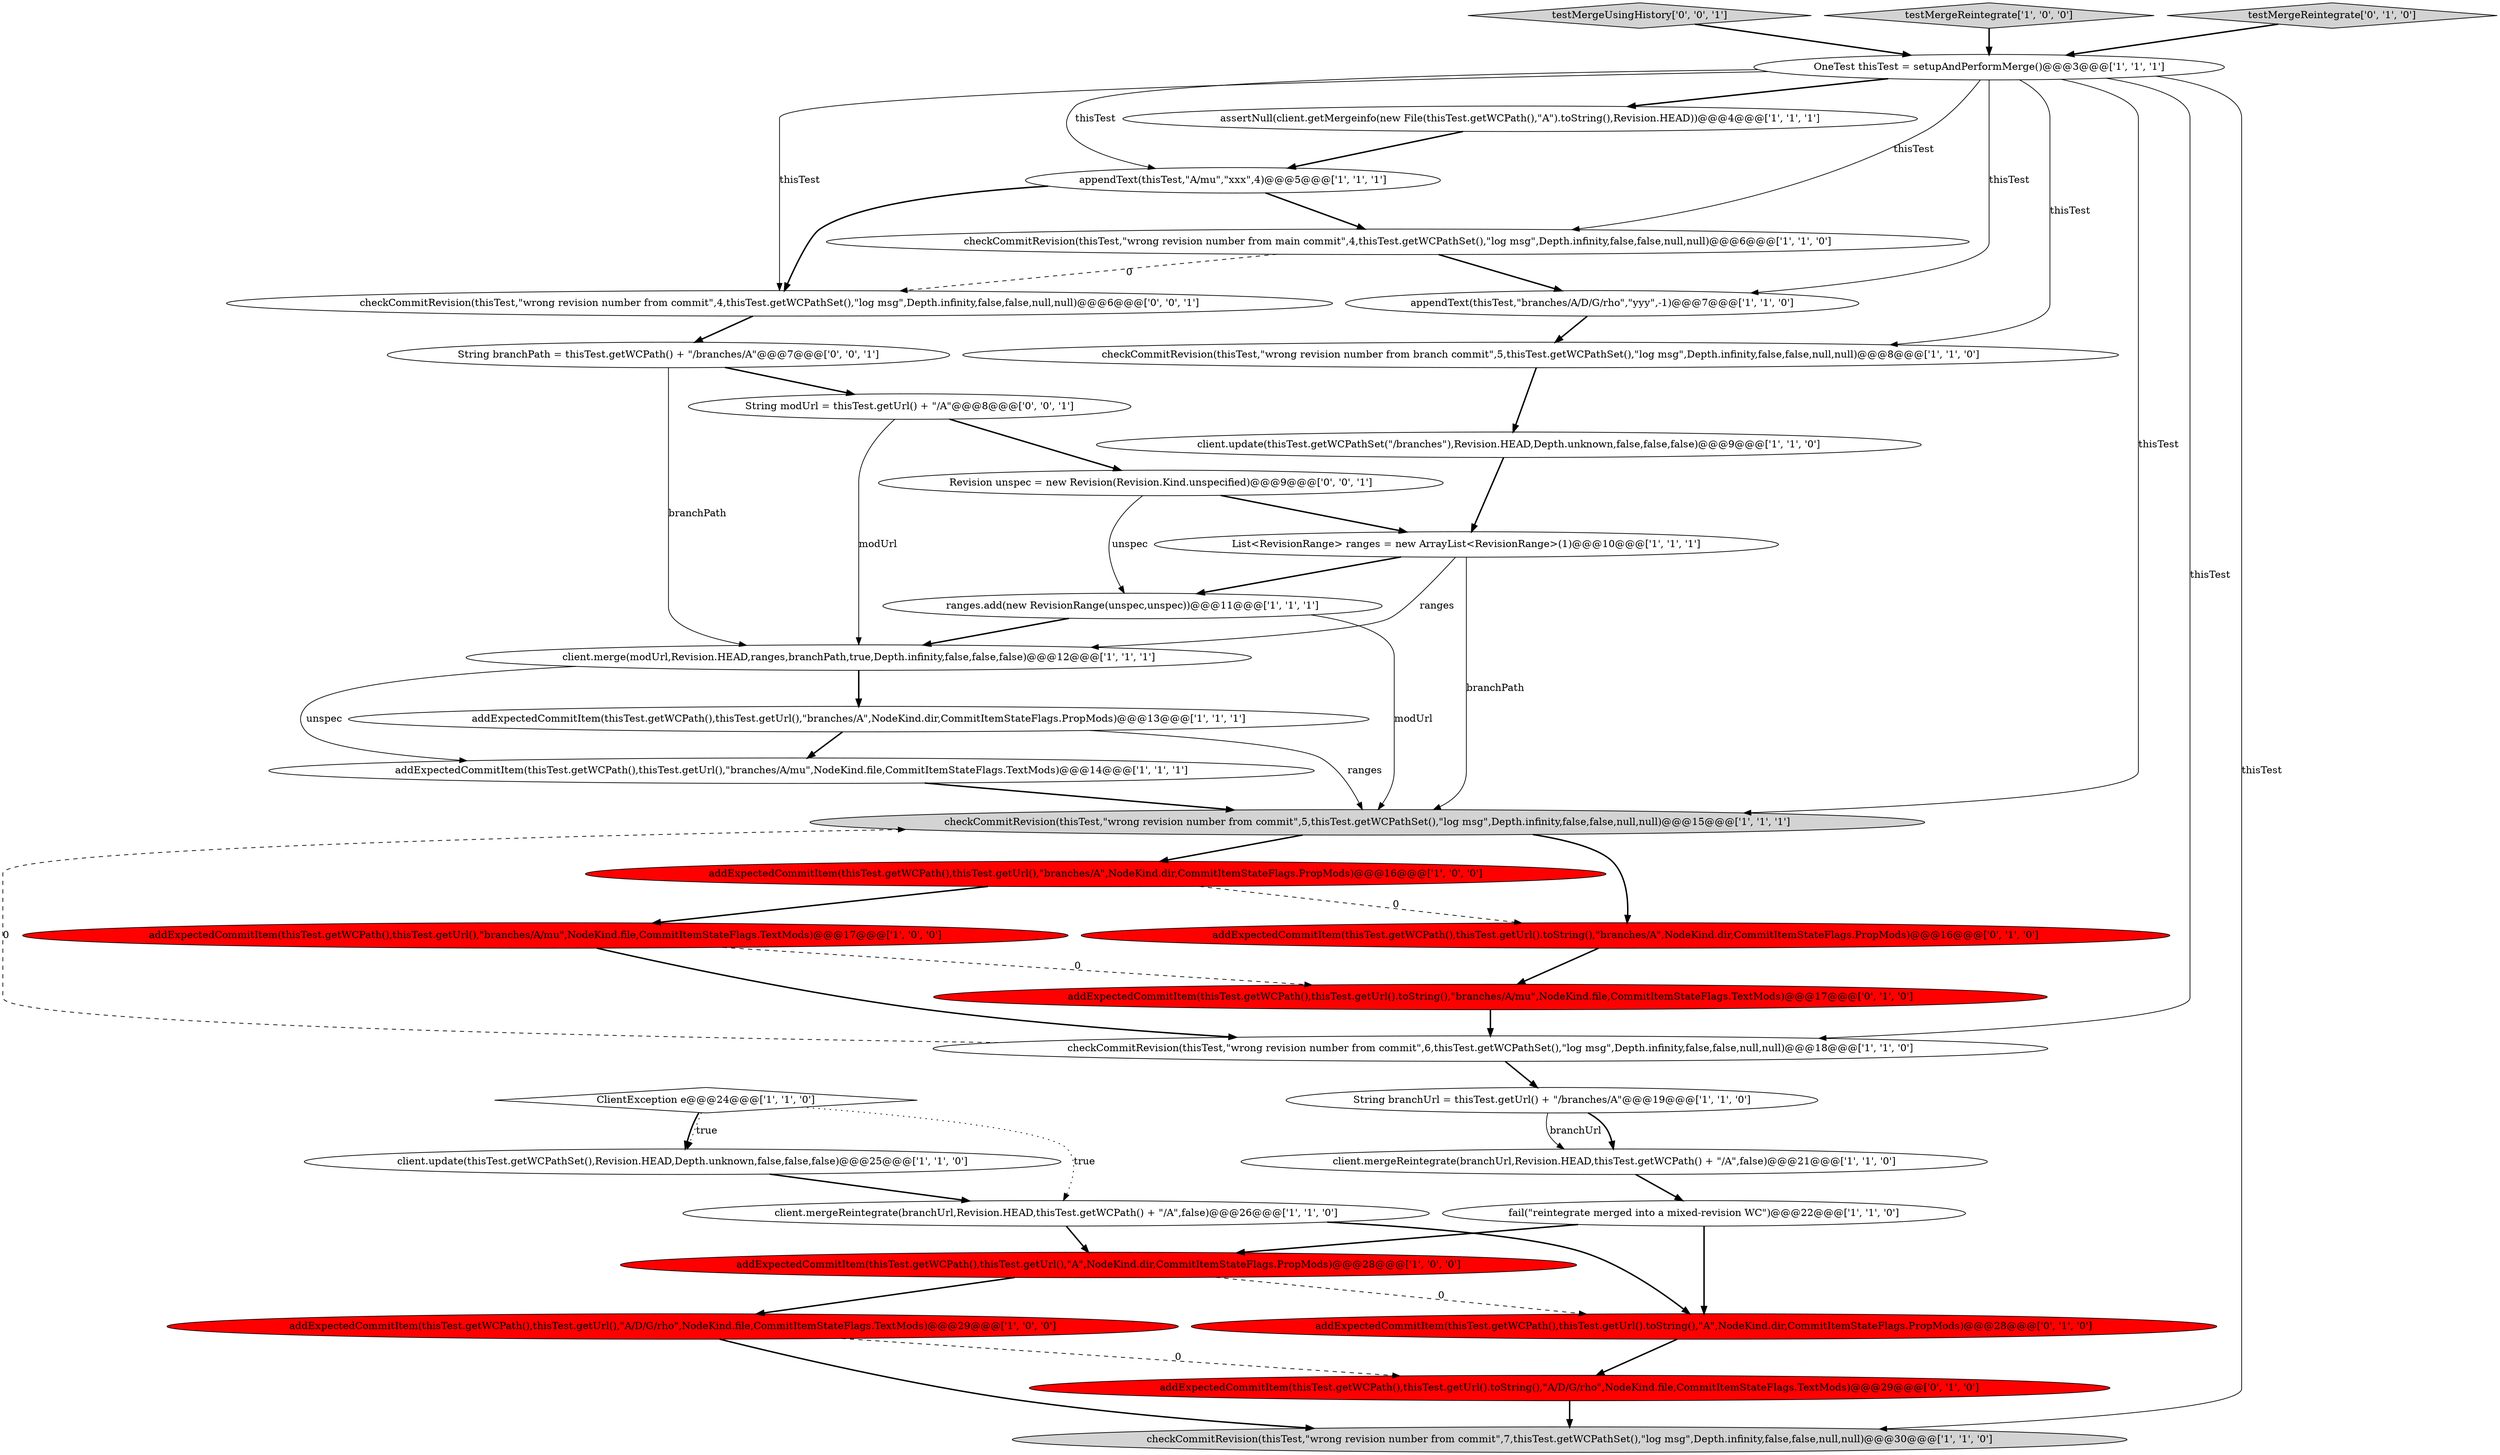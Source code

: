 digraph {
20 [style = filled, label = "client.update(thisTest.getWCPathSet(\"/branches\"),Revision.HEAD,Depth.unknown,false,false,false)@@@9@@@['1', '1', '0']", fillcolor = white, shape = ellipse image = "AAA0AAABBB1BBB"];
31 [style = filled, label = "String branchPath = thisTest.getWCPath() + \"/branches/A\"@@@7@@@['0', '0', '1']", fillcolor = white, shape = ellipse image = "AAA0AAABBB3BBB"];
35 [style = filled, label = "Revision unspec = new Revision(Revision.Kind.unspecified)@@@9@@@['0', '0', '1']", fillcolor = white, shape = ellipse image = "AAA0AAABBB3BBB"];
8 [style = filled, label = "appendText(thisTest,\"branches/A/D/G/rho\",\"yyy\",-1)@@@7@@@['1', '1', '0']", fillcolor = white, shape = ellipse image = "AAA0AAABBB1BBB"];
3 [style = filled, label = "addExpectedCommitItem(thisTest.getWCPath(),thisTest.getUrl(),\"branches/A/mu\",NodeKind.file,CommitItemStateFlags.TextMods)@@@14@@@['1', '1', '1']", fillcolor = white, shape = ellipse image = "AAA0AAABBB1BBB"];
15 [style = filled, label = "addExpectedCommitItem(thisTest.getWCPath(),thisTest.getUrl(),\"A/D/G/rho\",NodeKind.file,CommitItemStateFlags.TextMods)@@@29@@@['1', '0', '0']", fillcolor = red, shape = ellipse image = "AAA1AAABBB1BBB"];
28 [style = filled, label = "addExpectedCommitItem(thisTest.getWCPath(),thisTest.getUrl().toString(),\"branches/A/mu\",NodeKind.file,CommitItemStateFlags.TextMods)@@@17@@@['0', '1', '0']", fillcolor = red, shape = ellipse image = "AAA1AAABBB2BBB"];
34 [style = filled, label = "testMergeUsingHistory['0', '0', '1']", fillcolor = lightgray, shape = diamond image = "AAA0AAABBB3BBB"];
27 [style = filled, label = "addExpectedCommitItem(thisTest.getWCPath(),thisTest.getUrl().toString(),\"A\",NodeKind.dir,CommitItemStateFlags.PropMods)@@@28@@@['0', '1', '0']", fillcolor = red, shape = ellipse image = "AAA1AAABBB2BBB"];
4 [style = filled, label = "appendText(thisTest,\"A/mu\",\"xxx\",4)@@@5@@@['1', '1', '1']", fillcolor = white, shape = ellipse image = "AAA0AAABBB1BBB"];
18 [style = filled, label = "addExpectedCommitItem(thisTest.getWCPath(),thisTest.getUrl(),\"branches/A\",NodeKind.dir,CommitItemStateFlags.PropMods)@@@16@@@['1', '0', '0']", fillcolor = red, shape = ellipse image = "AAA1AAABBB1BBB"];
12 [style = filled, label = "client.mergeReintegrate(branchUrl,Revision.HEAD,thisTest.getWCPath() + \"/A\",false)@@@26@@@['1', '1', '0']", fillcolor = white, shape = ellipse image = "AAA0AAABBB1BBB"];
30 [style = filled, label = "addExpectedCommitItem(thisTest.getWCPath(),thisTest.getUrl().toString(),\"A/D/G/rho\",NodeKind.file,CommitItemStateFlags.TextMods)@@@29@@@['0', '1', '0']", fillcolor = red, shape = ellipse image = "AAA1AAABBB2BBB"];
16 [style = filled, label = "assertNull(client.getMergeinfo(new File(thisTest.getWCPath(),\"A\").toString(),Revision.HEAD))@@@4@@@['1', '1', '1']", fillcolor = white, shape = ellipse image = "AAA0AAABBB1BBB"];
2 [style = filled, label = "checkCommitRevision(thisTest,\"wrong revision number from commit\",5,thisTest.getWCPathSet(),\"log msg\",Depth.infinity,false,false,null,null)@@@15@@@['1', '1', '1']", fillcolor = lightgray, shape = ellipse image = "AAA0AAABBB1BBB"];
29 [style = filled, label = "addExpectedCommitItem(thisTest.getWCPath(),thisTest.getUrl().toString(),\"branches/A\",NodeKind.dir,CommitItemStateFlags.PropMods)@@@16@@@['0', '1', '0']", fillcolor = red, shape = ellipse image = "AAA1AAABBB2BBB"];
9 [style = filled, label = "checkCommitRevision(thisTest,\"wrong revision number from branch commit\",5,thisTest.getWCPathSet(),\"log msg\",Depth.infinity,false,false,null,null)@@@8@@@['1', '1', '0']", fillcolor = white, shape = ellipse image = "AAA0AAABBB1BBB"];
14 [style = filled, label = "checkCommitRevision(thisTest,\"wrong revision number from commit\",7,thisTest.getWCPathSet(),\"log msg\",Depth.infinity,false,false,null,null)@@@30@@@['1', '1', '0']", fillcolor = lightgray, shape = ellipse image = "AAA0AAABBB1BBB"];
11 [style = filled, label = "addExpectedCommitItem(thisTest.getWCPath(),thisTest.getUrl(),\"branches/A/mu\",NodeKind.file,CommitItemStateFlags.TextMods)@@@17@@@['1', '0', '0']", fillcolor = red, shape = ellipse image = "AAA1AAABBB1BBB"];
25 [style = filled, label = "fail(\"reintegrate merged into a mixed-revision WC\")@@@22@@@['1', '1', '0']", fillcolor = white, shape = ellipse image = "AAA0AAABBB1BBB"];
10 [style = filled, label = "client.mergeReintegrate(branchUrl,Revision.HEAD,thisTest.getWCPath() + \"/A\",false)@@@21@@@['1', '1', '0']", fillcolor = white, shape = ellipse image = "AAA0AAABBB1BBB"];
33 [style = filled, label = "String modUrl = thisTest.getUrl() + \"/A\"@@@8@@@['0', '0', '1']", fillcolor = white, shape = ellipse image = "AAA0AAABBB3BBB"];
6 [style = filled, label = "List<RevisionRange> ranges = new ArrayList<RevisionRange>(1)@@@10@@@['1', '1', '1']", fillcolor = white, shape = ellipse image = "AAA0AAABBB1BBB"];
32 [style = filled, label = "checkCommitRevision(thisTest,\"wrong revision number from commit\",4,thisTest.getWCPathSet(),\"log msg\",Depth.infinity,false,false,null,null)@@@6@@@['0', '0', '1']", fillcolor = white, shape = ellipse image = "AAA0AAABBB3BBB"];
17 [style = filled, label = "client.merge(modUrl,Revision.HEAD,ranges,branchPath,true,Depth.infinity,false,false,false)@@@12@@@['1', '1', '1']", fillcolor = white, shape = ellipse image = "AAA0AAABBB1BBB"];
24 [style = filled, label = "addExpectedCommitItem(thisTest.getWCPath(),thisTest.getUrl(),\"A\",NodeKind.dir,CommitItemStateFlags.PropMods)@@@28@@@['1', '0', '0']", fillcolor = red, shape = ellipse image = "AAA1AAABBB1BBB"];
23 [style = filled, label = "testMergeReintegrate['1', '0', '0']", fillcolor = lightgray, shape = diamond image = "AAA0AAABBB1BBB"];
0 [style = filled, label = "addExpectedCommitItem(thisTest.getWCPath(),thisTest.getUrl(),\"branches/A\",NodeKind.dir,CommitItemStateFlags.PropMods)@@@13@@@['1', '1', '1']", fillcolor = white, shape = ellipse image = "AAA0AAABBB1BBB"];
1 [style = filled, label = "OneTest thisTest = setupAndPerformMerge()@@@3@@@['1', '1', '1']", fillcolor = white, shape = ellipse image = "AAA0AAABBB1BBB"];
22 [style = filled, label = "client.update(thisTest.getWCPathSet(),Revision.HEAD,Depth.unknown,false,false,false)@@@25@@@['1', '1', '0']", fillcolor = white, shape = ellipse image = "AAA0AAABBB1BBB"];
7 [style = filled, label = "ranges.add(new RevisionRange(unspec,unspec))@@@11@@@['1', '1', '1']", fillcolor = white, shape = ellipse image = "AAA0AAABBB1BBB"];
13 [style = filled, label = "checkCommitRevision(thisTest,\"wrong revision number from main commit\",4,thisTest.getWCPathSet(),\"log msg\",Depth.infinity,false,false,null,null)@@@6@@@['1', '1', '0']", fillcolor = white, shape = ellipse image = "AAA0AAABBB1BBB"];
19 [style = filled, label = "checkCommitRevision(thisTest,\"wrong revision number from commit\",6,thisTest.getWCPathSet(),\"log msg\",Depth.infinity,false,false,null,null)@@@18@@@['1', '1', '0']", fillcolor = white, shape = ellipse image = "AAA0AAABBB1BBB"];
26 [style = filled, label = "testMergeReintegrate['0', '1', '0']", fillcolor = lightgray, shape = diamond image = "AAA0AAABBB2BBB"];
21 [style = filled, label = "String branchUrl = thisTest.getUrl() + \"/branches/A\"@@@19@@@['1', '1', '0']", fillcolor = white, shape = ellipse image = "AAA0AAABBB1BBB"];
5 [style = filled, label = "ClientException e@@@24@@@['1', '1', '0']", fillcolor = white, shape = diamond image = "AAA0AAABBB1BBB"];
0->3 [style = bold, label=""];
35->7 [style = solid, label="unspec"];
21->10 [style = bold, label=""];
33->35 [style = bold, label=""];
24->27 [style = dashed, label="0"];
7->17 [style = bold, label=""];
6->2 [style = solid, label="branchPath"];
15->14 [style = bold, label=""];
35->6 [style = bold, label=""];
1->19 [style = solid, label="thisTest"];
34->1 [style = bold, label=""];
27->30 [style = bold, label=""];
26->1 [style = bold, label=""];
18->11 [style = bold, label=""];
4->13 [style = bold, label=""];
1->9 [style = solid, label="thisTest"];
15->30 [style = dashed, label="0"];
0->2 [style = solid, label="ranges"];
2->18 [style = bold, label=""];
1->32 [style = solid, label="thisTest"];
9->20 [style = bold, label=""];
33->17 [style = solid, label="modUrl"];
20->6 [style = bold, label=""];
12->24 [style = bold, label=""];
5->12 [style = dotted, label="true"];
11->19 [style = bold, label=""];
1->8 [style = solid, label="thisTest"];
13->32 [style = dashed, label="0"];
29->28 [style = bold, label=""];
25->27 [style = bold, label=""];
11->28 [style = dashed, label="0"];
25->24 [style = bold, label=""];
17->0 [style = bold, label=""];
6->17 [style = solid, label="ranges"];
17->3 [style = solid, label="unspec"];
19->2 [style = dashed, label="0"];
3->2 [style = bold, label=""];
5->22 [style = dotted, label="true"];
10->25 [style = bold, label=""];
1->4 [style = solid, label="thisTest"];
1->16 [style = bold, label=""];
22->12 [style = bold, label=""];
31->33 [style = bold, label=""];
1->13 [style = solid, label="thisTest"];
31->17 [style = solid, label="branchPath"];
18->29 [style = dashed, label="0"];
8->9 [style = bold, label=""];
28->19 [style = bold, label=""];
1->2 [style = solid, label="thisTest"];
23->1 [style = bold, label=""];
30->14 [style = bold, label=""];
13->8 [style = bold, label=""];
16->4 [style = bold, label=""];
6->7 [style = bold, label=""];
2->29 [style = bold, label=""];
5->22 [style = bold, label=""];
12->27 [style = bold, label=""];
32->31 [style = bold, label=""];
1->14 [style = solid, label="thisTest"];
4->32 [style = bold, label=""];
7->2 [style = solid, label="modUrl"];
21->10 [style = solid, label="branchUrl"];
24->15 [style = bold, label=""];
19->21 [style = bold, label=""];
}
